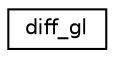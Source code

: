 digraph "Graphical Class Hierarchy"
{
  edge [fontname="Helvetica",fontsize="10",labelfontname="Helvetica",labelfontsize="10"];
  node [fontname="Helvetica",fontsize="10",shape=record];
  rankdir="LR";
  Node1 [label="diff_gl",height=0.2,width=0.4,color="black", fillcolor="white", style="filled",URL="$classdiff__gl.html",tooltip="The diff_gl class implements the Gauss-Lobatto (or more properly Gauss-Lobatto-Chebyshev) collocation..."];
}
